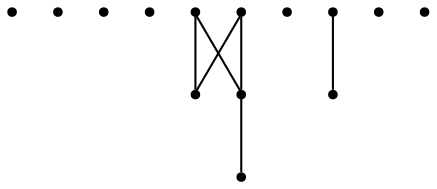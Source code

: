 graph {
  node [shape=point,comment="{\"directed\":false,\"doi\":\"10.1007/3-540-37623-2_23\",\"figure\":\"9 (2)\"}"]

  v0 [pos="1355.1904064629857,1073.6035846528555"]
  v1 [pos="1317.0125522834794,1111.3516671316966"]
  v2 [pos="1291.6427154895046,1149.161547706241"]
  v3 [pos="1253.3664329865137,1211.9404020763582"]
  v4 [pos="1227.8945435703215,985.4678017752512"]
  v5 [pos="1215.3180362143814,1073.6674172537669"]
  v6 [pos="1177.1091529509858,1149.09542628697"]
  v7 [pos="1088.0266877990862,991.8160302298411"]
  v8 [pos="1164.2851759341918,1067.2273817516511"]
  v9 [pos="1177.0005511573736,1111.28656296503"]
  v10 [pos="1049.8097293437772,1060.93624659947"]
  v11 [pos="1049.909492935216,1098.8117399669832"]
  v12 [pos="1011.6928524008483,1136.4469074067617"]
  v13 [pos="1011.7898818721903,1174.3274870372957"]

  v10 -- v11 [id="-10",pos="1049.8097293437772,1060.93624659947 1049.909492935216,1098.8117399669832 1049.909492935216,1098.8117399669832 1049.909492935216,1098.8117399669832"]
  v5 -- v4 [id="-14",pos="1215.3180362143814,1073.6674172537669 1227.8945435703215,985.4678017752512 1227.8945435703215,985.4678017752512 1227.8945435703215,985.4678017752512"]
  v7 -- v8 [id="-18",pos="1088.0266877990862,991.8160302298411 1176.95400753154,997.9885282970613 1176.95400753154,997.9885282970613 1176.95400753154,997.9885282970613 1164.2851759341918,1067.2273817516511 1164.2851759341918,1067.2273817516511 1164.2851759341918,1067.2273817516511"]
  v8 -- v9 [id="-19",pos="1164.2851759341918,1067.2273817516511 1177.0005511573736,1111.28656296503 1177.0005511573736,1111.28656296503 1177.0005511573736,1111.28656296503"]
  v5 -- v8 [id="-15",pos="1215.3180362143814,1073.6674172537669 1164.2851759341918,1067.2273817516511 1164.2851759341918,1067.2273817516511 1164.2851759341918,1067.2273817516511"]
  v7 -- v4 [id="-17",pos="1088.0266877990862,991.8160302298411 1227.8945435703215,985.4678017752512 1227.8945435703215,985.4678017752512 1227.8945435703215,985.4678017752512"]
}